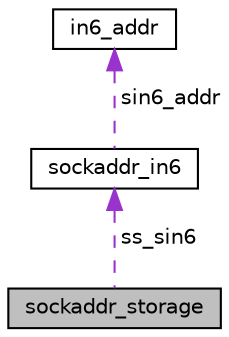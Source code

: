 digraph G
{
  edge [fontname="Helvetica",fontsize="10",labelfontname="Helvetica",labelfontsize="10"];
  node [fontname="Helvetica",fontsize="10",shape=record];
  Node1 [label="sockaddr_storage",height=0.2,width=0.4,color="black", fillcolor="grey75", style="filled" fontcolor="black"];
  Node2 -> Node1 [dir="back",color="darkorchid3",fontsize="10",style="dashed",label=" ss_sin6" ,fontname="Helvetica"];
  Node2 [label="sockaddr_in6",height=0.2,width=0.4,color="black", fillcolor="white", style="filled",URL="$structsockaddr__in6.html"];
  Node3 -> Node2 [dir="back",color="darkorchid3",fontsize="10",style="dashed",label=" sin6_addr" ,fontname="Helvetica"];
  Node3 [label="in6_addr",height=0.2,width=0.4,color="black", fillcolor="white", style="filled",URL="$structin6__addr.html"];
}
